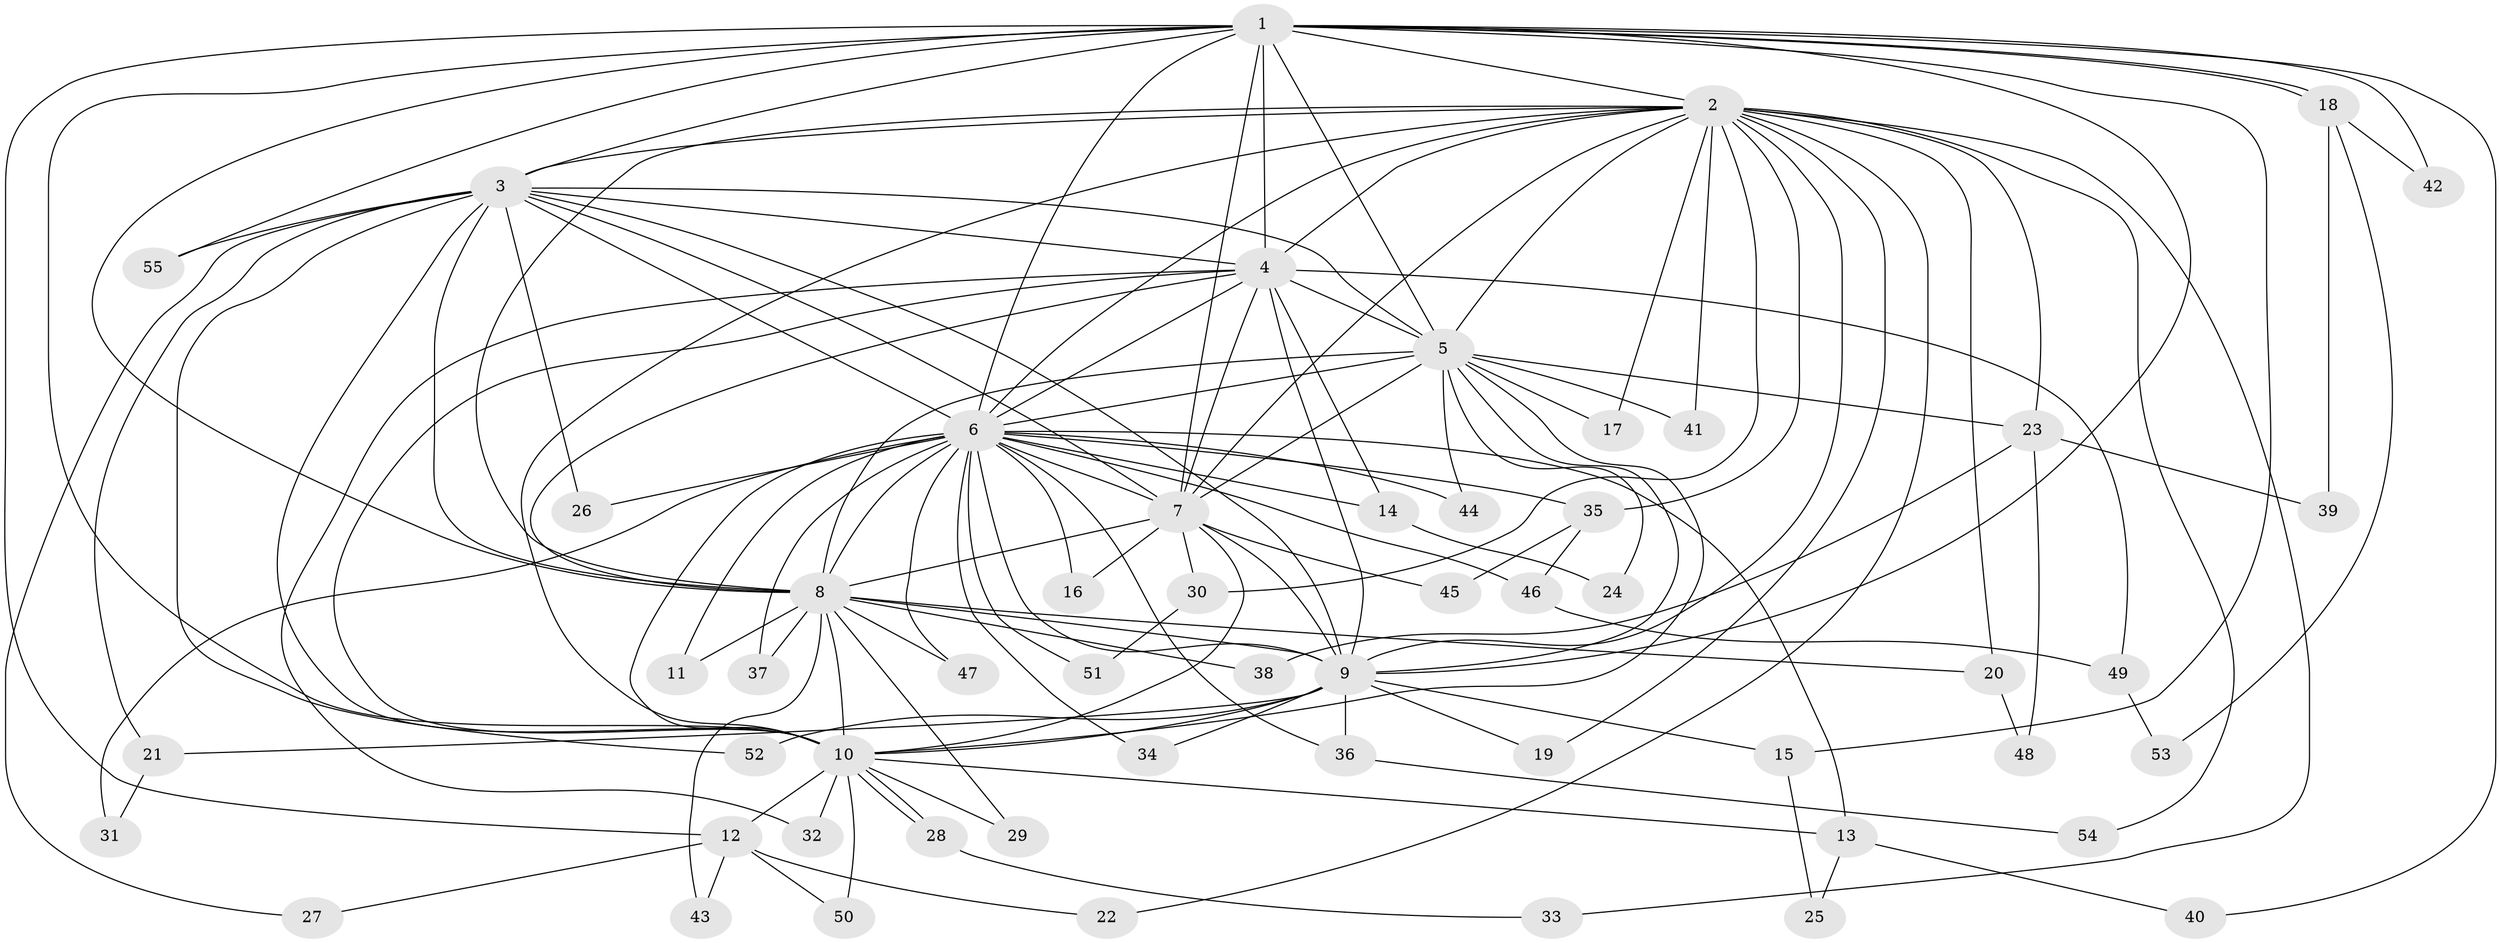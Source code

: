 // Generated by graph-tools (version 1.1) at 2025/49/03/09/25 03:49:41]
// undirected, 55 vertices, 135 edges
graph export_dot {
graph [start="1"]
  node [color=gray90,style=filled];
  1;
  2;
  3;
  4;
  5;
  6;
  7;
  8;
  9;
  10;
  11;
  12;
  13;
  14;
  15;
  16;
  17;
  18;
  19;
  20;
  21;
  22;
  23;
  24;
  25;
  26;
  27;
  28;
  29;
  30;
  31;
  32;
  33;
  34;
  35;
  36;
  37;
  38;
  39;
  40;
  41;
  42;
  43;
  44;
  45;
  46;
  47;
  48;
  49;
  50;
  51;
  52;
  53;
  54;
  55;
  1 -- 2;
  1 -- 3;
  1 -- 4;
  1 -- 5;
  1 -- 6;
  1 -- 7;
  1 -- 8;
  1 -- 9;
  1 -- 10;
  1 -- 12;
  1 -- 15;
  1 -- 18;
  1 -- 18;
  1 -- 40;
  1 -- 42;
  1 -- 55;
  2 -- 3;
  2 -- 4;
  2 -- 5;
  2 -- 6;
  2 -- 7;
  2 -- 8;
  2 -- 9;
  2 -- 10;
  2 -- 17;
  2 -- 19;
  2 -- 20;
  2 -- 22;
  2 -- 23;
  2 -- 30;
  2 -- 33;
  2 -- 35;
  2 -- 41;
  2 -- 54;
  3 -- 4;
  3 -- 5;
  3 -- 6;
  3 -- 7;
  3 -- 8;
  3 -- 9;
  3 -- 10;
  3 -- 21;
  3 -- 26;
  3 -- 27;
  3 -- 52;
  3 -- 55;
  4 -- 5;
  4 -- 6;
  4 -- 7;
  4 -- 8;
  4 -- 9;
  4 -- 10;
  4 -- 14;
  4 -- 32;
  4 -- 49;
  5 -- 6;
  5 -- 7;
  5 -- 8;
  5 -- 9;
  5 -- 10;
  5 -- 17;
  5 -- 23;
  5 -- 24;
  5 -- 41;
  5 -- 44;
  6 -- 7;
  6 -- 8;
  6 -- 9;
  6 -- 10;
  6 -- 11;
  6 -- 13;
  6 -- 14;
  6 -- 16;
  6 -- 26;
  6 -- 31;
  6 -- 34;
  6 -- 35;
  6 -- 36;
  6 -- 37;
  6 -- 44;
  6 -- 46;
  6 -- 47;
  6 -- 51;
  7 -- 8;
  7 -- 9;
  7 -- 10;
  7 -- 16;
  7 -- 30;
  7 -- 45;
  8 -- 9;
  8 -- 10;
  8 -- 11;
  8 -- 20;
  8 -- 29;
  8 -- 37;
  8 -- 38;
  8 -- 43;
  8 -- 47;
  9 -- 10;
  9 -- 15;
  9 -- 19;
  9 -- 21;
  9 -- 34;
  9 -- 36;
  9 -- 52;
  10 -- 12;
  10 -- 13;
  10 -- 28;
  10 -- 28;
  10 -- 29;
  10 -- 32;
  10 -- 50;
  12 -- 22;
  12 -- 27;
  12 -- 43;
  12 -- 50;
  13 -- 25;
  13 -- 40;
  14 -- 24;
  15 -- 25;
  18 -- 39;
  18 -- 42;
  18 -- 53;
  20 -- 48;
  21 -- 31;
  23 -- 38;
  23 -- 39;
  23 -- 48;
  28 -- 33;
  30 -- 51;
  35 -- 45;
  35 -- 46;
  36 -- 54;
  46 -- 49;
  49 -- 53;
}
